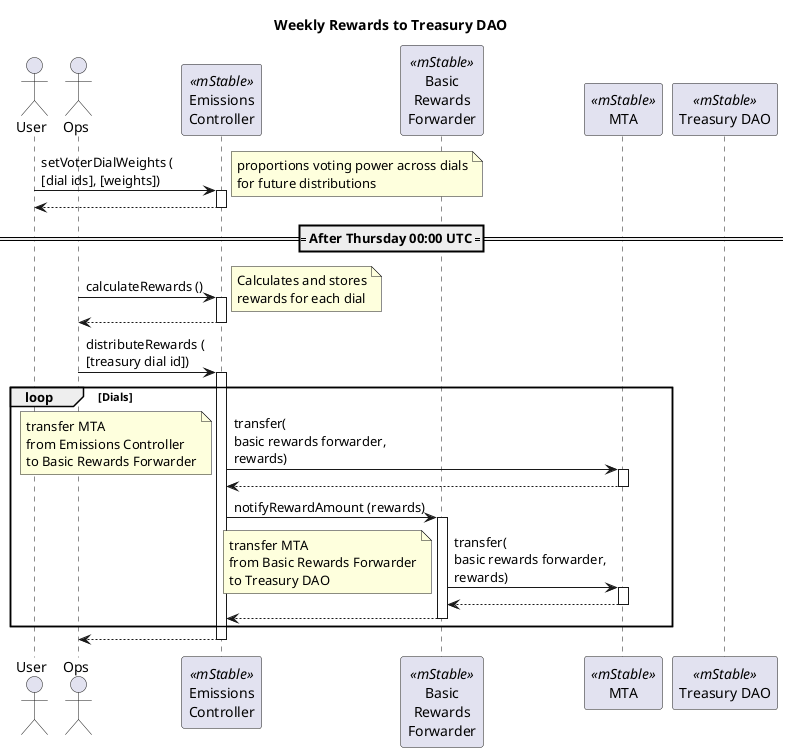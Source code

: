 @startuml

title "Weekly Rewards to Treasury DAO"

actor User as user
actor Ops as ops
participant "Emissions\nController" as ec <<mStable>>
participant "Basic\nRewards\nForwarder" as brf <<mStable>>
participant "MTA" as mta <<mStable>>
participant "Treasury DAO" as dao <<mStable>>

user -> ec: setVoterDialWeights (\n[dial ids], [weights])
activate ec
note right: proportions voting power across dials\nfor future distributions
return

==== After Thursday 00:00 UTC ====

ops -> ec : calculateRewards ()
activate ec
note right: Calculates and stores\nrewards for each dial
return

ops -> ec : distributeRewards (\n[treasury dial id])
activate ec
loop Dials
ec -> mta: transfer(\nbasic rewards forwarder,\nrewards)
activate mta
note left: transfer MTA\nfrom Emissions Controller\nto Basic Rewards Forwarder
return
ec -> brf : notifyRewardAmount (rewards)
activate brf
brf -> mta: transfer(\nbasic rewards forwarder,\nrewards)
activate mta
note left: transfer MTA\nfrom Basic Rewards Forwarder\nto Treasury DAO
return
return
end
return


@enduml
